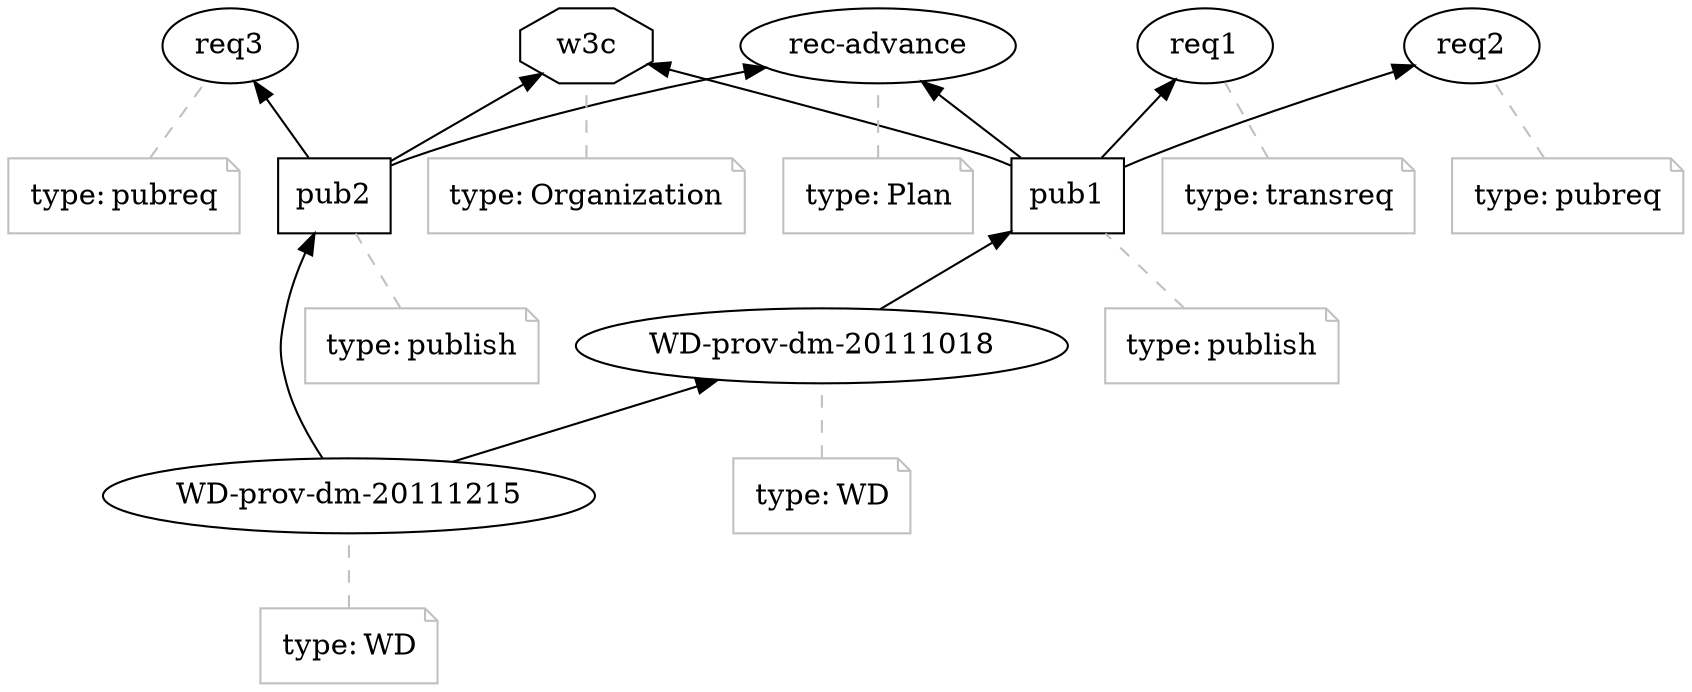 digraph OPMGraph { rankdir="BT"; 
pub1 [label="pub1",shape="polygon",sides="4"]
ann0 [color="gray",fontcolor="black",label=<<TABLE cellpadding="0" border="0">
	<TR>
	    <TD align="left">type:</TD>
	    <TD align="left">publish</TD>
	</TR>
    </TABLE>>
,shape="note"]
ann0 -> pub1 [style="dashed",color="gray",arrowhead="none"]
pub2 [label="pub2",shape="polygon",sides="4"]
ann1 [color="gray",fontcolor="black",label=<<TABLE cellpadding="0" border="0">
	<TR>
	    <TD align="left">type:</TD>
	    <TD align="left">publish</TD>
	</TR>
    </TABLE>>
,shape="note"]
ann1 -> pub2 [style="dashed",color="gray",arrowhead="none"]
WD_prov_dm_20111018 [label="WD-prov-dm-20111018"]
ann2 [color="gray",fontcolor="black",label=<<TABLE cellpadding="0" border="0">
	<TR>
	    <TD align="left">type:</TD>
	    <TD align="left">WD</TD>
	</TR>
    </TABLE>>
,shape="note"]
ann2 -> WD_prov_dm_20111018 [style="dashed",color="gray",arrowhead="none"]
WD_prov_dm_20111215 [label="WD-prov-dm-20111215"]
ann3 [color="gray",fontcolor="black",label=<<TABLE cellpadding="0" border="0">
	<TR>
	    <TD align="left">type:</TD>
	    <TD align="left">WD</TD>
	</TR>
    </TABLE>>
,shape="note"]
ann3 -> WD_prov_dm_20111215 [style="dashed",color="gray",arrowhead="none"]
rec_advance [label="rec-advance"]
ann4 [color="gray",fontcolor="black",label=<<TABLE cellpadding="0" border="0">
	<TR>
	    <TD align="left">type:</TD>
	    <TD align="left">Plan</TD>
	</TR>
    </TABLE>>
,shape="note"]
ann4 -> rec_advance [style="dashed",color="gray",arrowhead="none"]
req1 [label="req1"]
ann5 [color="gray",fontcolor="black",label=<<TABLE cellpadding="0" border="0">
	<TR>
	    <TD align="left">type:</TD>
	    <TD align="left">transreq</TD>
	</TR>
    </TABLE>>
,shape="note"]
ann5 -> req1 [style="dashed",color="gray",arrowhead="none"]
req2 [label="req2"]
ann6 [color="gray",fontcolor="black",label=<<TABLE cellpadding="0" border="0">
	<TR>
	    <TD align="left">type:</TD>
	    <TD align="left">pubreq</TD>
	</TR>
    </TABLE>>
,shape="note"]
ann6 -> req2 [style="dashed",color="gray",arrowhead="none"]
req3 [label="req3"]
ann7 [color="gray",fontcolor="black",label=<<TABLE cellpadding="0" border="0">
	<TR>
	    <TD align="left">type:</TD>
	    <TD align="left">pubreq</TD>
	</TR>
    </TABLE>>
,shape="note"]
ann7 -> req3 [style="dashed",color="gray",arrowhead="none"]
w3c [label="w3c",shape="polygon",sides="8"]
ann8 [color="gray",fontcolor="black",label=<<TABLE cellpadding="0" border="0">
	<TR>
	    <TD align="left">type:</TD>
	    <TD align="left">Organization</TD>
	</TR>
    </TABLE>>
,shape="note"]
ann8 -> w3c [style="dashed",color="gray",arrowhead="none"]
WD_prov_dm_20111215 -> WD_prov_dm_20111018 []
WD_prov_dm_20111018 -> pub1 []
WD_prov_dm_20111215 -> pub2 []
pub1 -> req1 []
pub1 -> req2 []
pub2 -> req3 []
pub1 -> w3c []
pub1 -> rec_advance []
pub2 -> w3c []
pub2 -> rec_advance []
}
